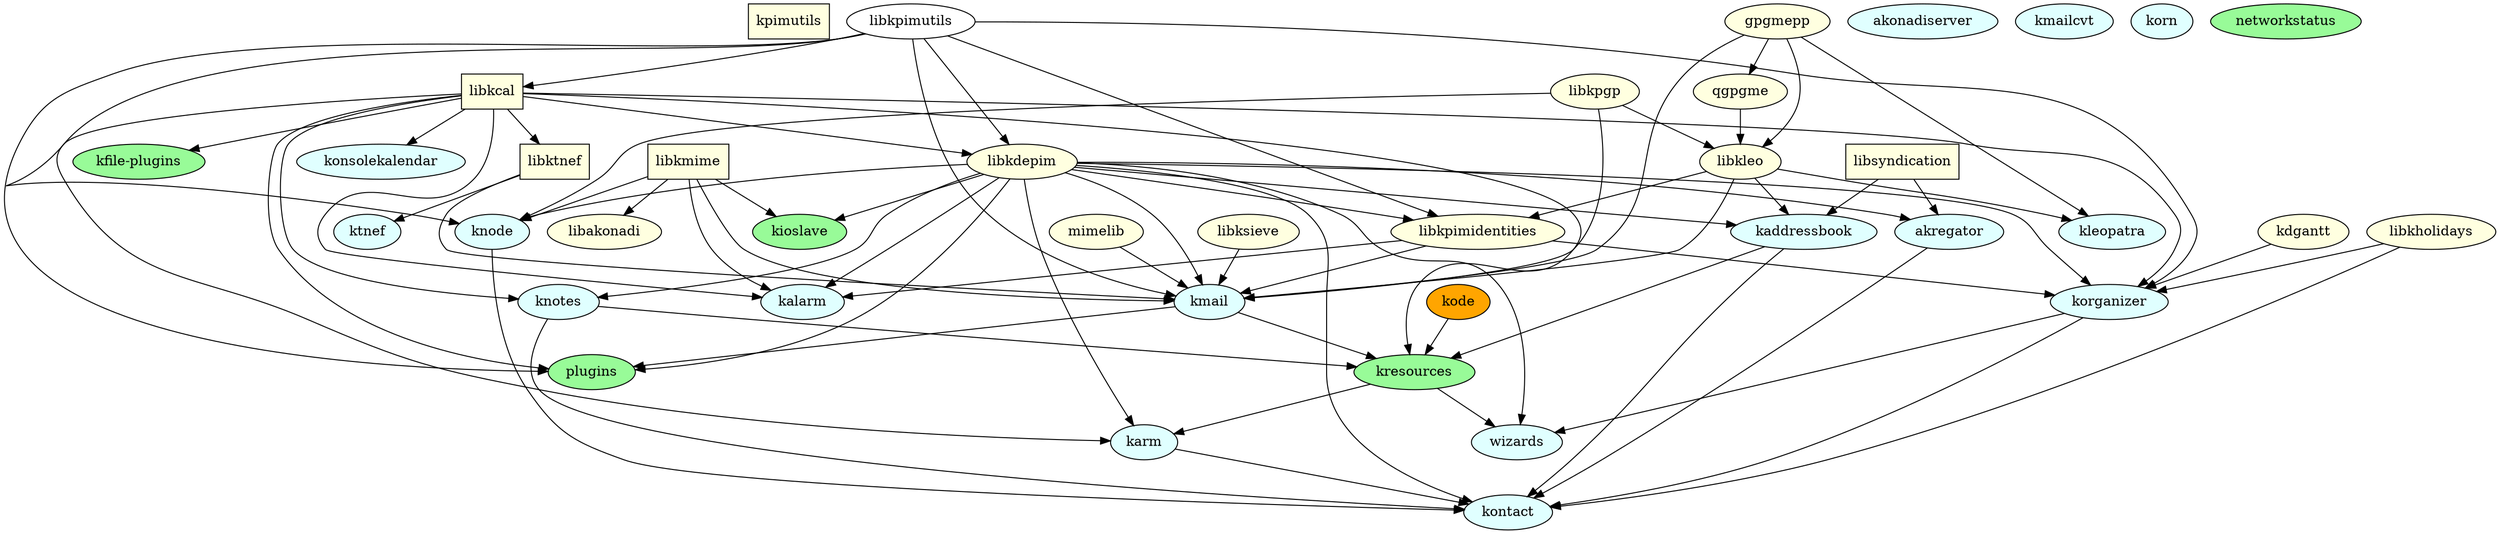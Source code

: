 # to create a ps file use 'dot -Tps -o dependency-graph.ps dependency-graph.dot' (dot it part of the graphviz package)
# This file is also included in Mainpage.dox, so if you change color codings
# etc., you might need to adapt Mainpage.dox as well.
strict digraph "inter-dependency graph for kdepim" {
        /*
           Node definitions
           Put all sub-dirs here.

           Color coding:
           shared libs: lightyellow
           static libs: pink
           plugins or other non-standalone modules: palegreen
           applications: lightcyan
           code generators or other development tools: orange
           disabled: lightgray

           Shapes:
           kdepimlibs: box
           kdepim: ellipse (default)
         */

        /* kdepimlibs */
        "kpimutils"[style=filled, fillcolor=lightyellow, shape=box, URL="../kdepimlibs-apidocs/kpimutils/html/index.html"];
        /* TODO: dependencies incomplete */
        /*"libkabc"[style=filled, fillcolor=lightyellow, shape=box];*/
        /*"libkresources"[style=filled, fillcolor=lightyellow, shape=box];*/
        "libkcal"[style=filled, fillcolor=lightyellow, shape=box, URL="../kdepimlibs-apidocs/kcal/html/index.html"];
        "libktnef"[style=filled, fillcolor=lightyellow, shape=box];
        "libsyndication"[style=filled, fillcolor=lightyellow, shape=box, URL="../kdepimlibs-apidocs/syndication/html/index.html"];
        "libkmime"[style=filled, fillcolor=lightyellow, shape=box, URL="../kdepimlibs-apidocs/kmime/html/index.html"];

        /* kdepim */
        "akonadiserver"[style=filled, fillcolor=lightcyan, URL="akonadi/akonadiserver/html/index.html"];
        "akregator"[style=filled, fillcolor=lightcyan, URL="akregator/html/index.html"];
        "gpgmepp"[style=filled, fillcolor=lightyellow, URL="gpgmepp/html/index.html"];
        /* kabc ?? */
        "kaddressbook"[style=filled, fillcolor=lightcyan, URL="kaddressbook/html/index.html"];
        "kalarm"[style=filled, fillcolor=lightcyan, URL="kalarm/html/index.html"];
        "karm"[style=filled, fillcolor=lightcyan, URL="karm/html/index.html"];
        "kdgantt"[style=filled, fillcolor=lightyellow, URL="kdgantt/html/index.html"];
        "kfile-plugins"[style=filled, fillcolor=palegreen];
        "kioslave"[style=filled, fillcolor=palegreen, URL="kioslave/html/index.html"];
        "kleopatra"[style=filled, fillcolor=lightcyan, URL="kleopatra/html/index.html"];
        "kmail"[style=filled, fillcolor=lightcyan, URL="kmail/html/index.html"];
        "kmailcvt"[style=filled, fillcolor=lightcyan];
        "knode"[style=filled, fillcolor=lightcyan, URL="knode/html/index.html"];
        "knotes"[style=filled, fillcolor=lightcyan, URL="knotes/html/index.html"];
        "kode"[style=filled, fillcolor=orange];
        "konsolekalendar"[style=filled, fillcolor=lightcyan, URL="konsolekalendar/html/index.html"];
        "kontact"[style=filled, fillcolor=lightcyan, URL="kontact/html/index.html"];
        "korganizer"[style=filled, fillcolor=lightcyan, URL="korganizer/html/index.html"];
        "korn"[style=filled, fillcolor=lightcyan];
        "kresources"[style=filled, fillcolor=palegreen];
        "ktnef"[style=filled, fillcolor=lightcyan];
        "libakonadi"[style=filled, fillcolor=lightyellow, URL="akonadi/libakonadi/html/index.html"];
        "libkdepim"[style=filled, fillcolor=lightyellow, URL="libkdepim/html/index.html"];
        "libkholidays"[style=filled, fillcolor=lightyellow, URL="libkholidays/html/index.html"];
        "libkleo"[style=filled, fillcolor=lightyellow, URL="libkleo/html/index.html"];
        "libkpgp"[style=filled, fillcolor=lightyellow, URL="libkpgp/html/index.html"];
        "libkpimidentities"[style=filled, fillcolor=lightyellow, URL="libkpimidentities/html/index.html"];
        "libksieve"[style=filled, fillcolor=lightyellow];
        "mimelib"[style=filled, fillcolor=lightyellow];
        "networkstatus"[style=filled, fillcolor=palegreen];
        "plugins"[style=filled, fillcolor=palegreen];
        "qgpgme"[style=filled, fillcolor=lightyellow, URL="qgpgme/html/index.html"];
        "wizards"[style=filled, fillcolor=lightcyan];

        /*
           Edge definitions
           Put all compile-time dependencies here.
        */
        "akregator" -> "kontact";
        "libkleo" -> "kleopatra";
        "libkleo" -> "kaddressbook";
        "libkleo" -> "kmail";
        "libkleo" -> "libkpimidentities";
        "kaddressbook" -> "kontact";
        "kaddressbook" -> "kresources";
        "kdgantt" -> "korganizer";
        "kmail" -> "kresources";
        "kmail" -> "plugins";
        "knotes" -> "kontact";
        "knotes" -> "kresources";
        "kode" -> "kresources";
        "korganizer" -> "kontact";
        "korganizer" -> "wizards";
        "kresources" -> "karm";
        "kresources" -> "wizards";
        "libkpimutils" -> "kmail";
        "libkpimutils" -> "knode";
        "libkpimutils" -> "korganizer";
        "libkpimutils" -> "libkcal";
        "libkpimutils" -> "libkdepim";
        "libkpimutils" -> "libkpimidentities";
        "libkpimutils" -> "plugins";
        "libkcal" -> "kalarm";
        "libkcal" -> "karm";
        "libkcal" -> "kfile-plugins";
        "libkcal" -> "knotes";
        "libkcal" -> "konsolekalendar";
        "libkcal" -> "korganizer";
        "libkcal" -> "kresources";
        "libkcal" -> "libkdepim";
        "libkcal" -> "plugins";
        "libkcal" -> "libktnef"
        "qgpgme" -> "libkleo";
        "gpgmepp" -> "kmail";
        "gpgmepp" -> "kleopatra";
        "gpgmepp" -> "libkleo";
        "gpgmepp" -> "qgpgme";
        "libkdepim" -> "akregator";
        "libkdepim" -> "kaddressbook";
        "libkdepim" -> "kalarm";
        "libkdepim" -> "karm";
        "libkdepim" -> "kioslave";
        "libkdepim" -> "kmail";
        "libkdepim" -> "knode";
        "libkdepim" -> "knotes";
        "libkdepim" -> "kontact";
        "libkdepim" -> "korganizer";
        "libkdepim" -> "libkpimidentities";
        "libkdepim" -> "plugins";
        "libkdepim" -> "wizards";
        "libkholidays" -> "kontact";
        "libkholidays" -> "korganizer";
        "libkmime" -> "kalarm";
        "libkmime" -> "kioslave";
        "libkmime" -> "kmail";
        "libkmime" -> "knode";
        "libkmime" -> "libakonadi";
        "libkpgp" -> "kmail";
        "libkpgp" -> "knode";
        "libkpgp" -> "libkleo";
        "libkpimidentities" -> "kmail";
        "libkpimidentities" -> "korganizer";
        "libkpimidentities" -> "kalarm";
        "libksieve" -> "kmail";
        "mimelib" -> "kmail";
        "karm" -> "kontact";
        "knode" -> "kontact";
        "libsyndication" -> "akregator";
        "libsyndication" -> "kaddressbook";
        "libktnef" -> "ktnef";
        "libktnef" -> "kmail";
        /* TODO: kabc deps incomplete
        "libkabc" -> "libkcal";
        "libkabc" -> "libktnef";*/
}

